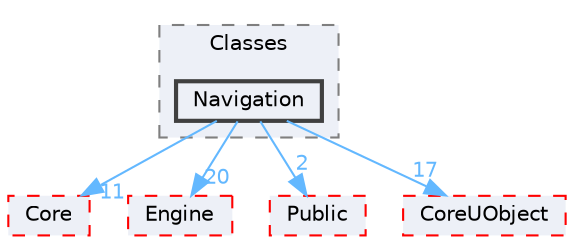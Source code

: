 digraph "Navigation"
{
 // INTERACTIVE_SVG=YES
 // LATEX_PDF_SIZE
  bgcolor="transparent";
  edge [fontname=Helvetica,fontsize=10,labelfontname=Helvetica,labelfontsize=10];
  node [fontname=Helvetica,fontsize=10,shape=box,height=0.2,width=0.4];
  compound=true
  subgraph clusterdir_58ee3d7d5042bd001a8353b8ed6e5782 {
    graph [ bgcolor="#edf0f7", pencolor="grey50", label="Classes", fontname=Helvetica,fontsize=10 style="filled,dashed", URL="dir_58ee3d7d5042bd001a8353b8ed6e5782.html",tooltip=""]
  dir_d576121819c88f59c0ba94a0aafbcac9 [label="Navigation", fillcolor="#edf0f7", color="grey25", style="filled,bold", URL="dir_d576121819c88f59c0ba94a0aafbcac9.html",tooltip=""];
  }
  dir_0e6cddcc9caa1238c7f3774224afaa45 [label="Core", fillcolor="#edf0f7", color="red", style="filled,dashed", URL="dir_0e6cddcc9caa1238c7f3774224afaa45.html",tooltip=""];
  dir_fdf6aa5c3cf3805bb958134448d60562 [label="Engine", fillcolor="#edf0f7", color="red", style="filled,dashed", URL="dir_fdf6aa5c3cf3805bb958134448d60562.html",tooltip=""];
  dir_4bbce3452db5bc41171c021bffd5247b [label="Public", fillcolor="#edf0f7", color="red", style="filled,dashed", URL="dir_4bbce3452db5bc41171c021bffd5247b.html",tooltip=""];
  dir_4c499e5e32e2b4479ad7e552df73eeae [label="CoreUObject", fillcolor="#edf0f7", color="red", style="filled,dashed", URL="dir_4c499e5e32e2b4479ad7e552df73eeae.html",tooltip=""];
  dir_d576121819c88f59c0ba94a0aafbcac9->dir_0e6cddcc9caa1238c7f3774224afaa45 [headlabel="11", labeldistance=1.5 headhref="dir_000681_000266.html" href="dir_000681_000266.html" color="steelblue1" fontcolor="steelblue1"];
  dir_d576121819c88f59c0ba94a0aafbcac9->dir_4bbce3452db5bc41171c021bffd5247b [headlabel="2", labeldistance=1.5 headhref="dir_000681_000931.html" href="dir_000681_000931.html" color="steelblue1" fontcolor="steelblue1"];
  dir_d576121819c88f59c0ba94a0aafbcac9->dir_4c499e5e32e2b4479ad7e552df73eeae [headlabel="17", labeldistance=1.5 headhref="dir_000681_000268.html" href="dir_000681_000268.html" color="steelblue1" fontcolor="steelblue1"];
  dir_d576121819c88f59c0ba94a0aafbcac9->dir_fdf6aa5c3cf3805bb958134448d60562 [headlabel="20", labeldistance=1.5 headhref="dir_000681_000366.html" href="dir_000681_000366.html" color="steelblue1" fontcolor="steelblue1"];
}
